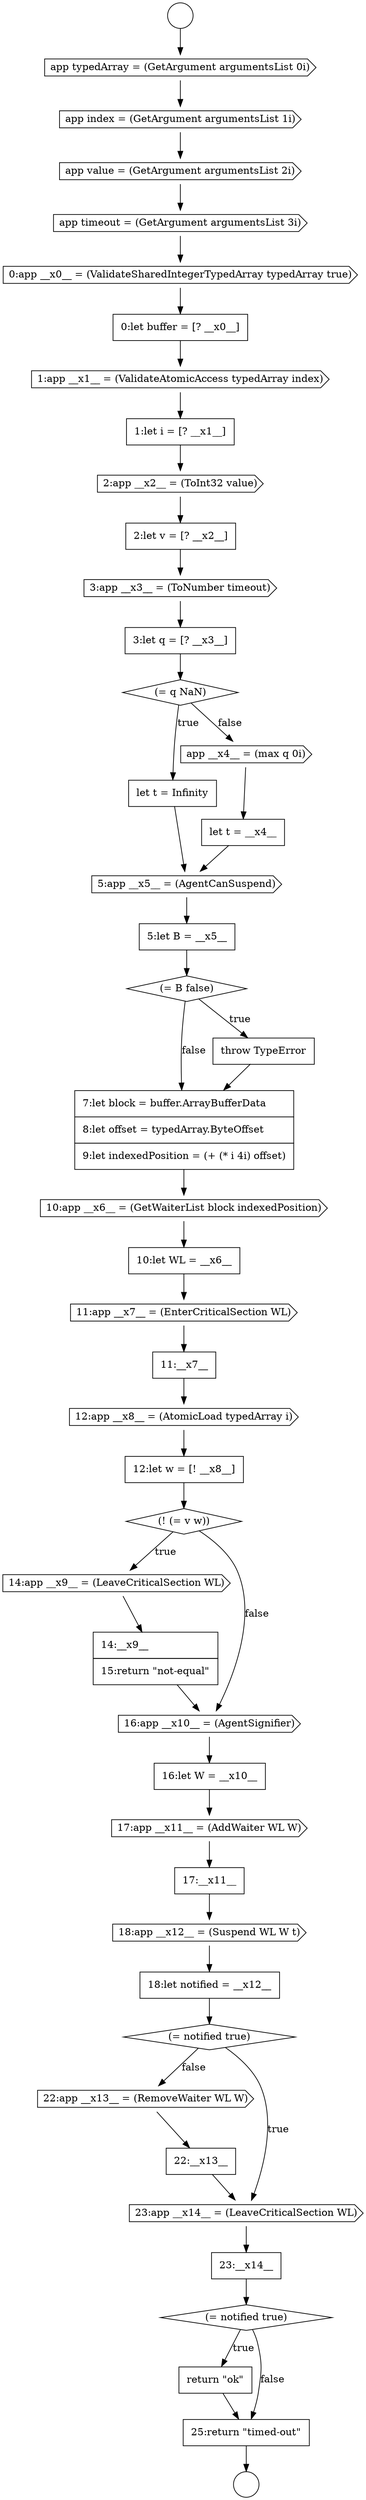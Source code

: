 digraph {
  node16898 [shape=none, margin=0, label=<<font color="black">
    <table border="0" cellborder="1" cellspacing="0" cellpadding="10">
      <tr><td align="left">3:let q = [? __x3__]</td></tr>
    </table>
  </font>> color="black" fillcolor="white" style=filled]
  node16927 [shape=none, margin=0, label=<<font color="black">
    <table border="0" cellborder="1" cellspacing="0" cellpadding="10">
      <tr><td align="left">23:__x14__</td></tr>
    </table>
  </font>> color="black" fillcolor="white" style=filled]
  node16900 [shape=none, margin=0, label=<<font color="black">
    <table border="0" cellborder="1" cellspacing="0" cellpadding="10">
      <tr><td align="left">let t = Infinity</td></tr>
    </table>
  </font>> color="black" fillcolor="white" style=filled]
  node16892 [shape=none, margin=0, label=<<font color="black">
    <table border="0" cellborder="1" cellspacing="0" cellpadding="10">
      <tr><td align="left">0:let buffer = [? __x0__]</td></tr>
    </table>
  </font>> color="black" fillcolor="white" style=filled]
  node16921 [shape=cds, label=<<font color="black">18:app __x12__ = (Suspend WL W t)</font>> color="black" fillcolor="white" style=filled]
  node16918 [shape=none, margin=0, label=<<font color="black">
    <table border="0" cellborder="1" cellspacing="0" cellpadding="10">
      <tr><td align="left">16:let W = __x10__</td></tr>
    </table>
  </font>> color="black" fillcolor="white" style=filled]
  node16928 [shape=diamond, label=<<font color="black">(= notified true)</font>> color="black" fillcolor="white" style=filled]
  node16911 [shape=none, margin=0, label=<<font color="black">
    <table border="0" cellborder="1" cellspacing="0" cellpadding="10">
      <tr><td align="left">11:__x7__</td></tr>
    </table>
  </font>> color="black" fillcolor="white" style=filled]
  node16894 [shape=none, margin=0, label=<<font color="black">
    <table border="0" cellborder="1" cellspacing="0" cellpadding="10">
      <tr><td align="left">1:let i = [? __x1__]</td></tr>
    </table>
  </font>> color="black" fillcolor="white" style=filled]
  node16915 [shape=cds, label=<<font color="black">14:app __x9__ = (LeaveCriticalSection WL)</font>> color="black" fillcolor="white" style=filled]
  node16890 [shape=cds, label=<<font color="black">app timeout = (GetArgument argumentsList 3i)</font>> color="black" fillcolor="white" style=filled]
  node16919 [shape=cds, label=<<font color="black">17:app __x11__ = (AddWaiter WL W)</font>> color="black" fillcolor="white" style=filled]
  node16929 [shape=none, margin=0, label=<<font color="black">
    <table border="0" cellborder="1" cellspacing="0" cellpadding="10">
      <tr><td align="left">return &quot;ok&quot;</td></tr>
    </table>
  </font>> color="black" fillcolor="white" style=filled]
  node16924 [shape=cds, label=<<font color="black">22:app __x13__ = (RemoveWaiter WL W)</font>> color="black" fillcolor="white" style=filled]
  node16907 [shape=none, margin=0, label=<<font color="black">
    <table border="0" cellborder="1" cellspacing="0" cellpadding="10">
      <tr><td align="left">7:let block = buffer.ArrayBufferData</td></tr>
      <tr><td align="left">8:let offset = typedArray.ByteOffset</td></tr>
      <tr><td align="left">9:let indexedPosition = (+ (* i 4i) offset)</td></tr>
    </table>
  </font>> color="black" fillcolor="white" style=filled]
  node16897 [shape=cds, label=<<font color="black">3:app __x3__ = (ToNumber timeout)</font>> color="black" fillcolor="white" style=filled]
  node16902 [shape=none, margin=0, label=<<font color="black">
    <table border="0" cellborder="1" cellspacing="0" cellpadding="10">
      <tr><td align="left">let t = __x4__</td></tr>
    </table>
  </font>> color="black" fillcolor="white" style=filled]
  node16885 [shape=circle label=" " color="black" fillcolor="white" style=filled]
  node16916 [shape=none, margin=0, label=<<font color="black">
    <table border="0" cellborder="1" cellspacing="0" cellpadding="10">
      <tr><td align="left">14:__x9__</td></tr>
      <tr><td align="left">15:return &quot;not-equal&quot;</td></tr>
    </table>
  </font>> color="black" fillcolor="white" style=filled]
  node16899 [shape=diamond, label=<<font color="black">(= q NaN)</font>> color="black" fillcolor="white" style=filled]
  node16893 [shape=cds, label=<<font color="black">1:app __x1__ = (ValidateAtomicAccess typedArray index)</font>> color="black" fillcolor="white" style=filled]
  node16910 [shape=cds, label=<<font color="black">11:app __x7__ = (EnterCriticalSection WL)</font>> color="black" fillcolor="white" style=filled]
  node16920 [shape=none, margin=0, label=<<font color="black">
    <table border="0" cellborder="1" cellspacing="0" cellpadding="10">
      <tr><td align="left">17:__x11__</td></tr>
    </table>
  </font>> color="black" fillcolor="white" style=filled]
  node16903 [shape=cds, label=<<font color="black">5:app __x5__ = (AgentCanSuspend)</font>> color="black" fillcolor="white" style=filled]
  node16889 [shape=cds, label=<<font color="black">app value = (GetArgument argumentsList 2i)</font>> color="black" fillcolor="white" style=filled]
  node16906 [shape=none, margin=0, label=<<font color="black">
    <table border="0" cellborder="1" cellspacing="0" cellpadding="10">
      <tr><td align="left">throw TypeError</td></tr>
    </table>
  </font>> color="black" fillcolor="white" style=filled]
  node16913 [shape=none, margin=0, label=<<font color="black">
    <table border="0" cellborder="1" cellspacing="0" cellpadding="10">
      <tr><td align="left">12:let w = [! __x8__]</td></tr>
    </table>
  </font>> color="black" fillcolor="white" style=filled]
  node16886 [shape=circle label=" " color="black" fillcolor="white" style=filled]
  node16923 [shape=diamond, label=<<font color="black">(= notified true)</font>> color="black" fillcolor="white" style=filled]
  node16896 [shape=none, margin=0, label=<<font color="black">
    <table border="0" cellborder="1" cellspacing="0" cellpadding="10">
      <tr><td align="left">2:let v = [? __x2__]</td></tr>
    </table>
  </font>> color="black" fillcolor="white" style=filled]
  node16909 [shape=none, margin=0, label=<<font color="black">
    <table border="0" cellborder="1" cellspacing="0" cellpadding="10">
      <tr><td align="left">10:let WL = __x6__</td></tr>
    </table>
  </font>> color="black" fillcolor="white" style=filled]
  node16926 [shape=cds, label=<<font color="black">23:app __x14__ = (LeaveCriticalSection WL)</font>> color="black" fillcolor="white" style=filled]
  node16905 [shape=diamond, label=<<font color="black">(= B false)</font>> color="black" fillcolor="white" style=filled]
  node16904 [shape=none, margin=0, label=<<font color="black">
    <table border="0" cellborder="1" cellspacing="0" cellpadding="10">
      <tr><td align="left">5:let B = __x5__</td></tr>
    </table>
  </font>> color="black" fillcolor="white" style=filled]
  node16887 [shape=cds, label=<<font color="black">app typedArray = (GetArgument argumentsList 0i)</font>> color="black" fillcolor="white" style=filled]
  node16922 [shape=none, margin=0, label=<<font color="black">
    <table border="0" cellborder="1" cellspacing="0" cellpadding="10">
      <tr><td align="left">18:let notified = __x12__</td></tr>
    </table>
  </font>> color="black" fillcolor="white" style=filled]
  node16917 [shape=cds, label=<<font color="black">16:app __x10__ = (AgentSignifier)</font>> color="black" fillcolor="white" style=filled]
  node16895 [shape=cds, label=<<font color="black">2:app __x2__ = (ToInt32 value)</font>> color="black" fillcolor="white" style=filled]
  node16912 [shape=cds, label=<<font color="black">12:app __x8__ = (AtomicLoad typedArray i)</font>> color="black" fillcolor="white" style=filled]
  node16914 [shape=diamond, label=<<font color="black">(! (= v w))</font>> color="black" fillcolor="white" style=filled]
  node16925 [shape=none, margin=0, label=<<font color="black">
    <table border="0" cellborder="1" cellspacing="0" cellpadding="10">
      <tr><td align="left">22:__x13__</td></tr>
    </table>
  </font>> color="black" fillcolor="white" style=filled]
  node16901 [shape=cds, label=<<font color="black">app __x4__ = (max q 0i)</font>> color="black" fillcolor="white" style=filled]
  node16888 [shape=cds, label=<<font color="black">app index = (GetArgument argumentsList 1i)</font>> color="black" fillcolor="white" style=filled]
  node16891 [shape=cds, label=<<font color="black">0:app __x0__ = (ValidateSharedIntegerTypedArray typedArray true)</font>> color="black" fillcolor="white" style=filled]
  node16908 [shape=cds, label=<<font color="black">10:app __x6__ = (GetWaiterList block indexedPosition)</font>> color="black" fillcolor="white" style=filled]
  node16930 [shape=none, margin=0, label=<<font color="black">
    <table border="0" cellborder="1" cellspacing="0" cellpadding="10">
      <tr><td align="left">25:return &quot;timed-out&quot;</td></tr>
    </table>
  </font>> color="black" fillcolor="white" style=filled]
  node16918 -> node16919 [ color="black"]
  node16915 -> node16916 [ color="black"]
  node16910 -> node16911 [ color="black"]
  node16901 -> node16902 [ color="black"]
  node16924 -> node16925 [ color="black"]
  node16899 -> node16900 [label=<<font color="black">true</font>> color="black"]
  node16899 -> node16901 [label=<<font color="black">false</font>> color="black"]
  node16922 -> node16923 [ color="black"]
  node16913 -> node16914 [ color="black"]
  node16885 -> node16887 [ color="black"]
  node16894 -> node16895 [ color="black"]
  node16897 -> node16898 [ color="black"]
  node16927 -> node16928 [ color="black"]
  node16889 -> node16890 [ color="black"]
  node16898 -> node16899 [ color="black"]
  node16929 -> node16930 [ color="black"]
  node16890 -> node16891 [ color="black"]
  node16921 -> node16922 [ color="black"]
  node16916 -> node16917 [ color="black"]
  node16930 -> node16886 [ color="black"]
  node16928 -> node16929 [label=<<font color="black">true</font>> color="black"]
  node16928 -> node16930 [label=<<font color="black">false</font>> color="black"]
  node16923 -> node16926 [label=<<font color="black">true</font>> color="black"]
  node16923 -> node16924 [label=<<font color="black">false</font>> color="black"]
  node16920 -> node16921 [ color="black"]
  node16905 -> node16906 [label=<<font color="black">true</font>> color="black"]
  node16905 -> node16907 [label=<<font color="black">false</font>> color="black"]
  node16919 -> node16920 [ color="black"]
  node16926 -> node16927 [ color="black"]
  node16903 -> node16904 [ color="black"]
  node16908 -> node16909 [ color="black"]
  node16887 -> node16888 [ color="black"]
  node16914 -> node16915 [label=<<font color="black">true</font>> color="black"]
  node16914 -> node16917 [label=<<font color="black">false</font>> color="black"]
  node16906 -> node16907 [ color="black"]
  node16912 -> node16913 [ color="black"]
  node16893 -> node16894 [ color="black"]
  node16902 -> node16903 [ color="black"]
  node16904 -> node16905 [ color="black"]
  node16896 -> node16897 [ color="black"]
  node16892 -> node16893 [ color="black"]
  node16911 -> node16912 [ color="black"]
  node16917 -> node16918 [ color="black"]
  node16907 -> node16908 [ color="black"]
  node16891 -> node16892 [ color="black"]
  node16888 -> node16889 [ color="black"]
  node16900 -> node16903 [ color="black"]
  node16895 -> node16896 [ color="black"]
  node16909 -> node16910 [ color="black"]
  node16925 -> node16926 [ color="black"]
}
